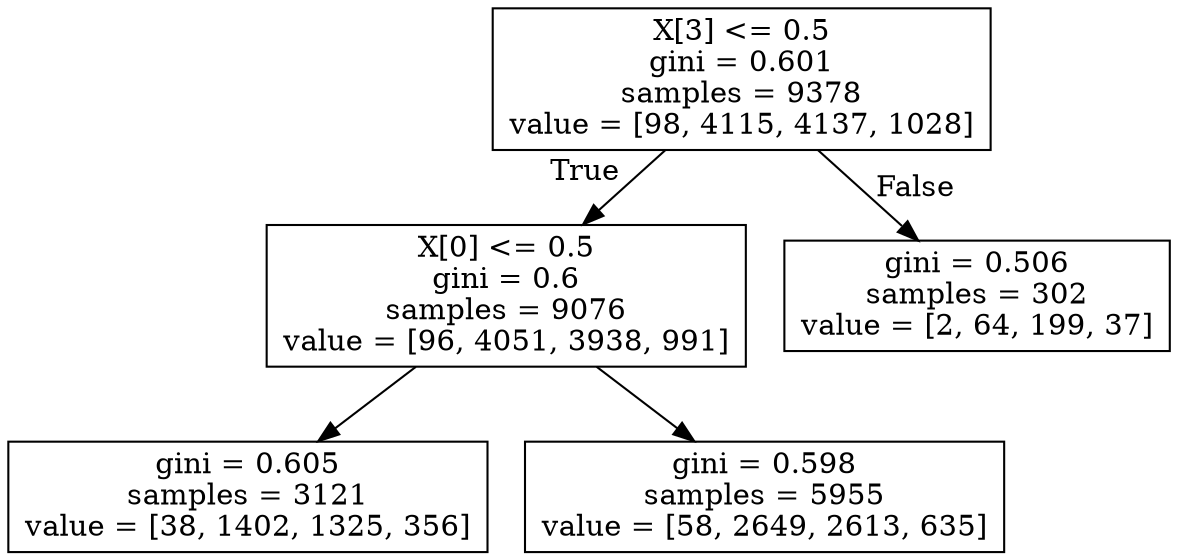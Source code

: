 digraph Tree {
node [shape=box] ;
0 [label="X[3] <= 0.5\ngini = 0.601\nsamples = 9378\nvalue = [98, 4115, 4137, 1028]"] ;
1 [label="X[0] <= 0.5\ngini = 0.6\nsamples = 9076\nvalue = [96, 4051, 3938, 991]"] ;
0 -> 1 [labeldistance=2.5, labelangle=45, headlabel="True"] ;
2 [label="gini = 0.605\nsamples = 3121\nvalue = [38, 1402, 1325, 356]"] ;
1 -> 2 ;
3 [label="gini = 0.598\nsamples = 5955\nvalue = [58, 2649, 2613, 635]"] ;
1 -> 3 ;
4 [label="gini = 0.506\nsamples = 302\nvalue = [2, 64, 199, 37]"] ;
0 -> 4 [labeldistance=2.5, labelangle=-45, headlabel="False"] ;
}